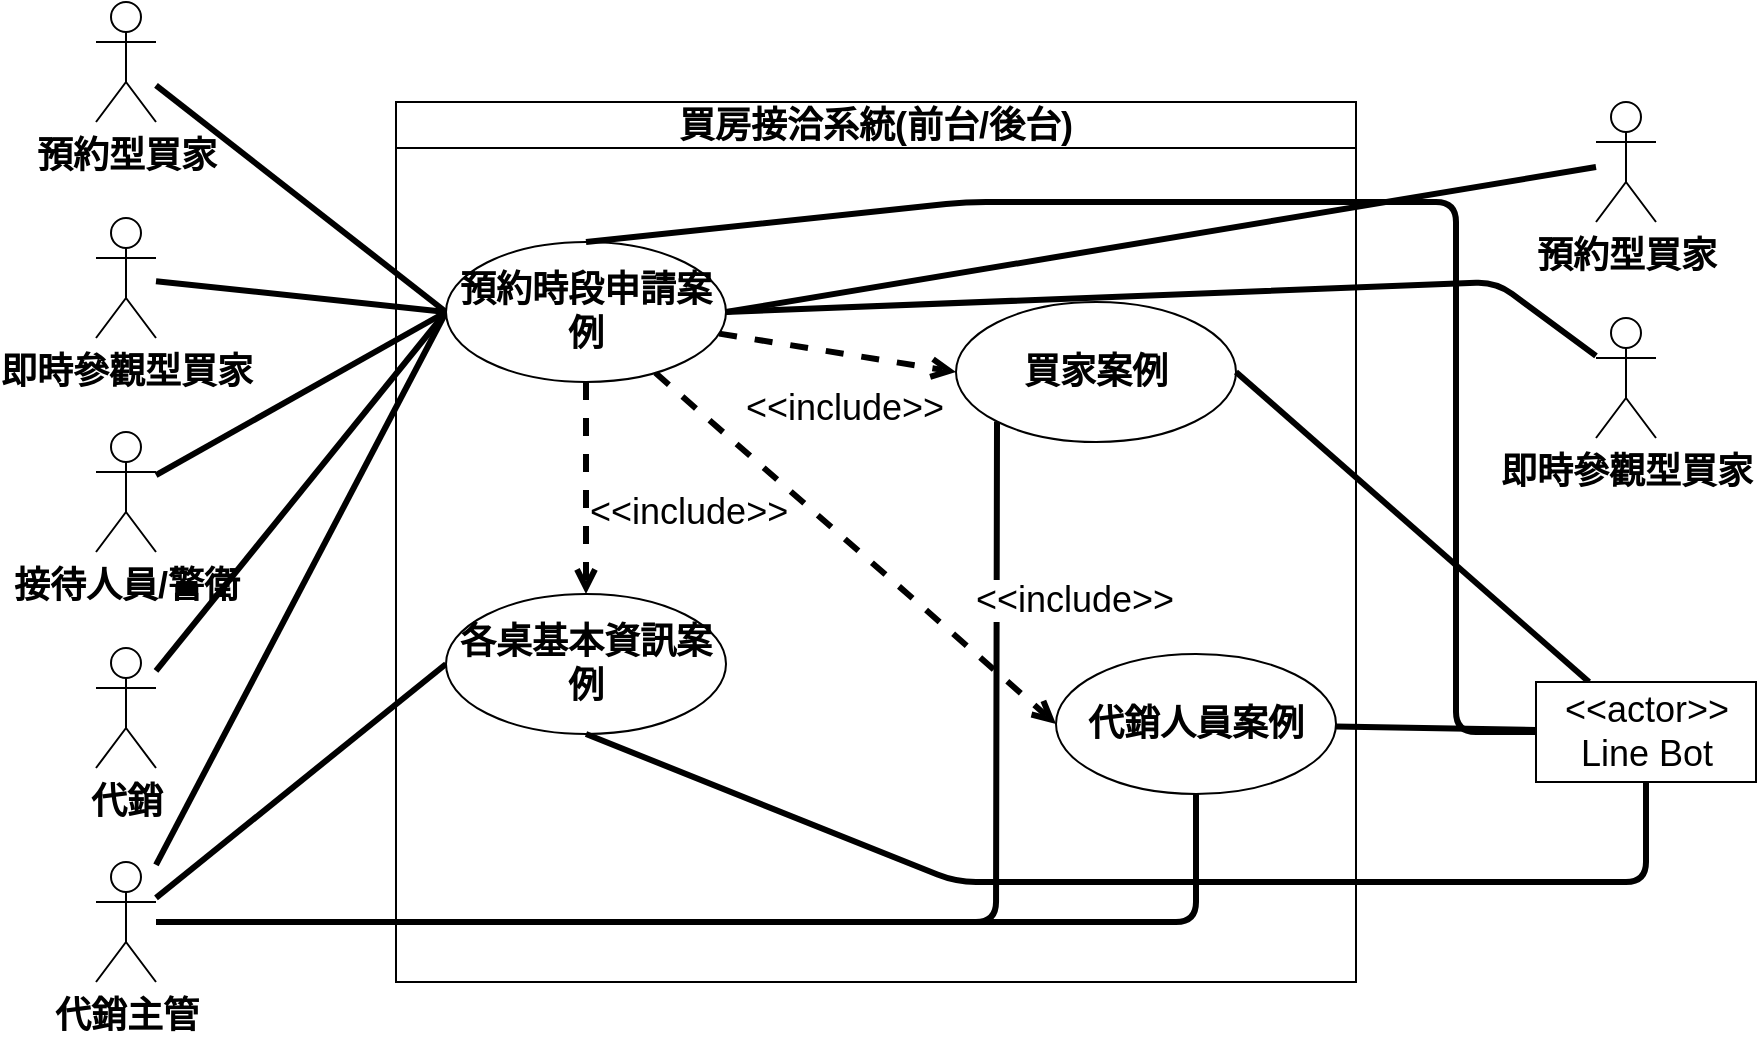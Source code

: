 <mxfile>
    <diagram id="ASTWp4ZXTidoFe2xOwB_" name="1b">
        <mxGraphModel dx="1420" dy="522" grid="1" gridSize="10" guides="1" tooltips="1" connect="1" arrows="1" fold="1" page="1" pageScale="1" pageWidth="1169" pageHeight="827" math="0" shadow="0">
            <root>
                <mxCell id="0"/>
                <mxCell id="1" parent="0"/>
                <mxCell id="R66rDqUyfR669g0r_bH6-25" style="edgeStyle=none;html=1;entryX=0;entryY=1;entryDx=0;entryDy=0;strokeWidth=3;fontSize=18;endArrow=none;endFill=0;" edge="1" parent="1" source="R66rDqUyfR669g0r_bH6-11" target="R66rDqUyfR669g0r_bH6-1">
                    <mxGeometry relative="1" as="geometry">
                        <Array as="points">
                            <mxPoint x="510" y="500"/>
                        </Array>
                    </mxGeometry>
                </mxCell>
                <mxCell id="R66rDqUyfR669g0r_bH6-16" style="edgeStyle=none;html=1;entryX=0;entryY=0.5;entryDx=0;entryDy=0;fontSize=18;endArrow=none;endFill=0;strokeWidth=3;" edge="1" parent="1" source="R66rDqUyfR669g0r_bH6-7" target="R66rDqUyfR669g0r_bH6-14">
                    <mxGeometry relative="1" as="geometry"/>
                </mxCell>
                <mxCell id="R66rDqUyfR669g0r_bH6-7" value="預約型買家" style="shape=umlActor;verticalLabelPosition=bottom;verticalAlign=top;html=1;fontSize=18;flipV=0;fontStyle=1" vertex="1" parent="1">
                    <mxGeometry x="60" y="40" width="30" height="60" as="geometry"/>
                </mxCell>
                <mxCell id="R66rDqUyfR669g0r_bH6-18" style="edgeStyle=none;html=1;entryX=0;entryY=0.5;entryDx=0;entryDy=0;strokeWidth=3;fontSize=18;endArrow=none;endFill=0;" edge="1" parent="1" source="R66rDqUyfR669g0r_bH6-8" target="R66rDqUyfR669g0r_bH6-14">
                    <mxGeometry relative="1" as="geometry"/>
                </mxCell>
                <mxCell id="R66rDqUyfR669g0r_bH6-8" value="即時參觀型買家&lt;br&gt;" style="shape=umlActor;verticalLabelPosition=bottom;verticalAlign=top;html=1;fontSize=18;flipV=0;fontStyle=1" vertex="1" parent="1">
                    <mxGeometry x="60" y="148" width="30" height="60" as="geometry"/>
                </mxCell>
                <mxCell id="R66rDqUyfR669g0r_bH6-19" style="edgeStyle=none;html=1;entryX=0;entryY=0.5;entryDx=0;entryDy=0;strokeWidth=3;fontSize=18;endArrow=none;endFill=0;" edge="1" parent="1" source="R66rDqUyfR669g0r_bH6-9" target="R66rDqUyfR669g0r_bH6-14">
                    <mxGeometry relative="1" as="geometry"/>
                </mxCell>
                <mxCell id="R66rDqUyfR669g0r_bH6-9" value="接待人員/警衛" style="shape=umlActor;verticalLabelPosition=bottom;verticalAlign=top;html=1;fontSize=18;flipV=0;fontStyle=1" vertex="1" parent="1">
                    <mxGeometry x="60" y="255" width="30" height="60" as="geometry"/>
                </mxCell>
                <mxCell id="R66rDqUyfR669g0r_bH6-20" style="edgeStyle=none;html=1;entryX=0;entryY=0.5;entryDx=0;entryDy=0;strokeWidth=3;fontSize=18;endArrow=none;endFill=0;" edge="1" parent="1" source="R66rDqUyfR669g0r_bH6-10" target="R66rDqUyfR669g0r_bH6-14">
                    <mxGeometry relative="1" as="geometry"/>
                </mxCell>
                <mxCell id="R66rDqUyfR669g0r_bH6-10" value="代銷" style="shape=umlActor;verticalLabelPosition=bottom;verticalAlign=top;html=1;fontSize=18;flipV=0;fontStyle=1" vertex="1" parent="1">
                    <mxGeometry x="60" y="363" width="30" height="60" as="geometry"/>
                </mxCell>
                <mxCell id="R66rDqUyfR669g0r_bH6-21" style="edgeStyle=none;html=1;entryX=0;entryY=0.5;entryDx=0;entryDy=0;strokeWidth=3;fontSize=18;endArrow=none;endFill=0;" edge="1" parent="1" source="R66rDqUyfR669g0r_bH6-11" target="R66rDqUyfR669g0r_bH6-14">
                    <mxGeometry relative="1" as="geometry"/>
                </mxCell>
                <mxCell id="R66rDqUyfR669g0r_bH6-23" style="edgeStyle=none;html=1;entryX=0;entryY=0.5;entryDx=0;entryDy=0;strokeWidth=3;fontSize=18;endArrow=none;endFill=0;" edge="1" parent="1" source="R66rDqUyfR669g0r_bH6-11" target="R66rDqUyfR669g0r_bH6-13">
                    <mxGeometry relative="1" as="geometry"/>
                </mxCell>
                <mxCell id="R66rDqUyfR669g0r_bH6-24" style="edgeStyle=none;html=1;entryX=0.5;entryY=1;entryDx=0;entryDy=0;strokeWidth=3;fontSize=18;endArrow=none;endFill=0;" edge="1" parent="1" source="R66rDqUyfR669g0r_bH6-11" target="R66rDqUyfR669g0r_bH6-3">
                    <mxGeometry relative="1" as="geometry">
                        <Array as="points">
                            <mxPoint x="610" y="500"/>
                        </Array>
                    </mxGeometry>
                </mxCell>
                <mxCell id="R66rDqUyfR669g0r_bH6-11" value="代銷主管" style="shape=umlActor;verticalLabelPosition=bottom;verticalAlign=top;html=1;fontSize=18;flipV=0;fontStyle=1" vertex="1" parent="1">
                    <mxGeometry x="60" y="470" width="30" height="60" as="geometry"/>
                </mxCell>
                <mxCell id="R66rDqUyfR669g0r_bH6-12" value="買房接洽系統(前台/後台)" style="swimlane;whiteSpace=wrap;html=1;fontSize=18;" vertex="1" parent="1">
                    <mxGeometry x="210" y="90" width="480" height="440" as="geometry"/>
                </mxCell>
                <mxCell id="R66rDqUyfR669g0r_bH6-13" value="&lt;font style=&quot;font-size: 18px;&quot;&gt;&lt;b&gt;各桌基本資訊案例&lt;/b&gt;&lt;/font&gt;" style="ellipse;whiteSpace=wrap;html=1;" vertex="1" parent="R66rDqUyfR669g0r_bH6-12">
                    <mxGeometry x="25" y="246" width="140" height="70" as="geometry"/>
                </mxCell>
                <mxCell id="R66rDqUyfR669g0r_bH6-3" value="&lt;font style=&quot;font-size: 18px;&quot;&gt;&lt;b&gt;代銷人員案例&lt;/b&gt;&lt;/font&gt;" style="ellipse;whiteSpace=wrap;html=1;" vertex="1" parent="R66rDqUyfR669g0r_bH6-12">
                    <mxGeometry x="330" y="276" width="140" height="70" as="geometry"/>
                </mxCell>
                <mxCell id="R66rDqUyfR669g0r_bH6-1" value="&lt;font style=&quot;font-size: 18px;&quot;&gt;&lt;b&gt;買家案例&lt;/b&gt;&lt;/font&gt;" style="ellipse;whiteSpace=wrap;html=1;" vertex="1" parent="R66rDqUyfR669g0r_bH6-12">
                    <mxGeometry x="280" y="100" width="140" height="70" as="geometry"/>
                </mxCell>
                <mxCell id="R66rDqUyfR669g0r_bH6-32" style="edgeStyle=none;html=1;entryX=0.5;entryY=0;entryDx=0;entryDy=0;strokeWidth=3;fontSize=18;endArrow=open;endFill=0;dashed=1;" edge="1" parent="R66rDqUyfR669g0r_bH6-12" source="R66rDqUyfR669g0r_bH6-14" target="R66rDqUyfR669g0r_bH6-13">
                    <mxGeometry relative="1" as="geometry"/>
                </mxCell>
                <mxCell id="R66rDqUyfR669g0r_bH6-33" value="&amp;lt;&amp;lt;include&amp;gt;&amp;gt;" style="edgeLabel;html=1;align=left;verticalAlign=middle;resizable=0;points=[];fontSize=18;" vertex="1" connectable="0" parent="R66rDqUyfR669g0r_bH6-32">
                    <mxGeometry x="-0.442" y="-1" relative="1" as="geometry">
                        <mxPoint x="1" y="35" as="offset"/>
                    </mxGeometry>
                </mxCell>
                <mxCell id="R66rDqUyfR669g0r_bH6-34" style="edgeStyle=none;html=1;entryX=0;entryY=0.5;entryDx=0;entryDy=0;dashed=1;strokeWidth=3;fontSize=18;endArrow=open;endFill=0;verticalAlign=top;" edge="1" parent="R66rDqUyfR669g0r_bH6-12" source="R66rDqUyfR669g0r_bH6-14" target="R66rDqUyfR669g0r_bH6-1">
                    <mxGeometry relative="1" as="geometry"/>
                </mxCell>
                <mxCell id="R66rDqUyfR669g0r_bH6-35" value="&amp;lt;&amp;lt;include&amp;gt;&amp;gt;" style="edgeLabel;html=1;align=center;verticalAlign=top;resizable=0;points=[];fontSize=18;" vertex="1" connectable="0" parent="R66rDqUyfR669g0r_bH6-34">
                    <mxGeometry x="0.35" relative="1" as="geometry">
                        <mxPoint x="-18" y="7" as="offset"/>
                    </mxGeometry>
                </mxCell>
                <mxCell id="R66rDqUyfR669g0r_bH6-36" style="edgeStyle=none;html=1;entryX=0;entryY=0.5;entryDx=0;entryDy=0;dashed=1;strokeWidth=3;fontSize=18;endArrow=open;endFill=0;" edge="1" parent="R66rDqUyfR669g0r_bH6-12" source="R66rDqUyfR669g0r_bH6-14" target="R66rDqUyfR669g0r_bH6-3">
                    <mxGeometry relative="1" as="geometry"/>
                </mxCell>
                <mxCell id="R66rDqUyfR669g0r_bH6-37" value="&amp;lt;&amp;lt;include&amp;gt;&amp;gt;" style="edgeLabel;html=1;align=center;verticalAlign=middle;resizable=0;points=[];fontSize=18;" vertex="1" connectable="0" parent="R66rDqUyfR669g0r_bH6-36">
                    <mxGeometry x="0.627" y="-1" relative="1" as="geometry">
                        <mxPoint x="47" y="-30" as="offset"/>
                    </mxGeometry>
                </mxCell>
                <mxCell id="R66rDqUyfR669g0r_bH6-14" value="&lt;font style=&quot;font-size: 18px;&quot;&gt;&lt;b&gt;預約時段申請案例&lt;/b&gt;&lt;/font&gt;" style="ellipse;whiteSpace=wrap;html=1;" vertex="1" parent="R66rDqUyfR669g0r_bH6-12">
                    <mxGeometry x="25" y="70" width="140" height="70" as="geometry"/>
                </mxCell>
                <mxCell id="R66rDqUyfR669g0r_bH6-26" style="edgeStyle=none;html=1;entryX=1;entryY=0.5;entryDx=0;entryDy=0;strokeWidth=3;fontSize=18;endArrow=none;endFill=0;" edge="1" parent="1" source="R66rDqUyfR669g0r_bH6-15" target="R66rDqUyfR669g0r_bH6-1">
                    <mxGeometry relative="1" as="geometry"/>
                </mxCell>
                <mxCell id="R66rDqUyfR669g0r_bH6-38" style="edgeStyle=none;html=1;strokeWidth=3;fontSize=18;endArrow=none;endFill=0;" edge="1" parent="1" source="R66rDqUyfR669g0r_bH6-15" target="R66rDqUyfR669g0r_bH6-3">
                    <mxGeometry relative="1" as="geometry"/>
                </mxCell>
                <mxCell id="R66rDqUyfR669g0r_bH6-39" style="edgeStyle=none;html=1;entryX=0.5;entryY=1;entryDx=0;entryDy=0;strokeWidth=3;fontSize=18;endArrow=none;endFill=0;" edge="1" parent="1" source="R66rDqUyfR669g0r_bH6-15" target="R66rDqUyfR669g0r_bH6-13">
                    <mxGeometry relative="1" as="geometry">
                        <Array as="points">
                            <mxPoint x="835" y="480"/>
                            <mxPoint x="490" y="480"/>
                        </Array>
                    </mxGeometry>
                </mxCell>
                <mxCell id="R66rDqUyfR669g0r_bH6-40" style="edgeStyle=none;html=1;entryX=0.5;entryY=0;entryDx=0;entryDy=0;strokeWidth=3;fontSize=18;endArrow=none;endFill=0;" edge="1" parent="1" source="R66rDqUyfR669g0r_bH6-15" target="R66rDqUyfR669g0r_bH6-14">
                    <mxGeometry relative="1" as="geometry">
                        <Array as="points">
                            <mxPoint x="740" y="405"/>
                            <mxPoint x="740" y="140"/>
                            <mxPoint x="495" y="140"/>
                        </Array>
                    </mxGeometry>
                </mxCell>
                <mxCell id="R66rDqUyfR669g0r_bH6-15" value="&amp;lt;&amp;lt;actor&amp;gt;&amp;gt;&lt;br&gt;Line Bot" style="html=1;fontSize=18;" vertex="1" parent="1">
                    <mxGeometry x="780" y="380" width="110" height="50" as="geometry"/>
                </mxCell>
                <mxCell id="R66rDqUyfR669g0r_bH6-30" style="edgeStyle=none;html=1;entryX=1;entryY=0.5;entryDx=0;entryDy=0;strokeWidth=3;fontSize=18;endArrow=none;endFill=0;" edge="1" parent="1" source="R66rDqUyfR669g0r_bH6-27" target="R66rDqUyfR669g0r_bH6-14">
                    <mxGeometry relative="1" as="geometry"/>
                </mxCell>
                <mxCell id="R66rDqUyfR669g0r_bH6-27" value="預約型買家" style="shape=umlActor;verticalLabelPosition=bottom;verticalAlign=top;html=1;fontSize=18;flipV=0;fontStyle=1" vertex="1" parent="1">
                    <mxGeometry x="810" y="90" width="30" height="60" as="geometry"/>
                </mxCell>
                <mxCell id="R66rDqUyfR669g0r_bH6-31" style="edgeStyle=none;html=1;entryX=1;entryY=0.5;entryDx=0;entryDy=0;strokeWidth=3;fontSize=18;endArrow=none;endFill=0;" edge="1" parent="1" source="R66rDqUyfR669g0r_bH6-28" target="R66rDqUyfR669g0r_bH6-14">
                    <mxGeometry relative="1" as="geometry">
                        <Array as="points">
                            <mxPoint x="760" y="180"/>
                        </Array>
                    </mxGeometry>
                </mxCell>
                <mxCell id="R66rDqUyfR669g0r_bH6-28" value="即時參觀型買家&lt;br&gt;" style="shape=umlActor;verticalLabelPosition=bottom;verticalAlign=top;html=1;fontSize=18;flipV=0;fontStyle=1" vertex="1" parent="1">
                    <mxGeometry x="810" y="198" width="30" height="60" as="geometry"/>
                </mxCell>
            </root>
        </mxGraphModel>
    </diagram>
    <diagram id="YNBZmlXG5lnyesX3e9GX" name="1d">
        <mxGraphModel dx="1102" dy="787" grid="1" gridSize="10" guides="1" tooltips="1" connect="1" arrows="1" fold="1" page="1" pageScale="1" pageWidth="827" pageHeight="1169" math="0" shadow="0">
            <root>
                <mxCell id="0"/>
                <mxCell id="1" parent="0"/>
            </root>
        </mxGraphModel>
    </diagram>
    <diagram id="AscKv5OJ8TlSJ3xA4gjY" name="2b">
        <mxGraphModel dx="1207" dy="444" grid="1" gridSize="10" guides="1" tooltips="1" connect="1" arrows="1" fold="1" page="1" pageScale="1" pageWidth="827" pageHeight="1169" math="0" shadow="0">
            <root>
                <mxCell id="0"/>
                <mxCell id="1" parent="0"/>
                <mxCell id="JCcPmYWOmD5JrleA-w_9-1" value="前台" style="swimlane;whiteSpace=wrap;html=1;" parent="1" vertex="1">
                    <mxGeometry x="110" y="100" width="220" height="200" as="geometry"/>
                </mxCell>
                <mxCell id="JCcPmYWOmD5JrleA-w_9-2" value="申請案例" style="ellipse;whiteSpace=wrap;html=1;" parent="JCcPmYWOmD5JrleA-w_9-1" vertex="1">
                    <mxGeometry x="50" y="70" width="120" height="60" as="geometry"/>
                </mxCell>
                <mxCell id="JCcPmYWOmD5JrleA-w_9-3" value="後台" style="swimlane;whiteSpace=wrap;html=1;" parent="1" vertex="1">
                    <mxGeometry x="110" y="350" width="220" height="170" as="geometry"/>
                </mxCell>
                <mxCell id="JCcPmYWOmD5JrleA-w_9-4" value="申請案例" style="ellipse;whiteSpace=wrap;html=1;" parent="JCcPmYWOmD5JrleA-w_9-3" vertex="1">
                    <mxGeometry x="50" y="70" width="120" height="60" as="geometry"/>
                </mxCell>
                <mxCell id="JCcPmYWOmD5JrleA-w_9-5" style="edgeStyle=none;html=1;endArrow=none;endFill=0;" parent="1" source="JCcPmYWOmD5JrleA-w_9-6" target="JCcPmYWOmD5JrleA-w_9-2" edge="1">
                    <mxGeometry relative="1" as="geometry"/>
                </mxCell>
                <mxCell id="JCcPmYWOmD5JrleA-w_9-6" value="申請人" style="shape=umlActor;verticalLabelPosition=bottom;verticalAlign=top;html=1;outlineConnect=0;" parent="1" vertex="1">
                    <mxGeometry x="40" y="169" width="30" height="60" as="geometry"/>
                </mxCell>
                <mxCell id="JCcPmYWOmD5JrleA-w_9-7" style="edgeStyle=none;html=1;entryX=0;entryY=0.5;entryDx=0;entryDy=0;endArrow=none;endFill=0;" parent="1" source="JCcPmYWOmD5JrleA-w_9-8" target="JCcPmYWOmD5JrleA-w_9-4" edge="1">
                    <mxGeometry relative="1" as="geometry"/>
                </mxCell>
                <mxCell id="JCcPmYWOmD5JrleA-w_9-8" value="申請人" style="shape=umlActor;verticalLabelPosition=bottom;verticalAlign=top;html=1;outlineConnect=0;" parent="1" vertex="1">
                    <mxGeometry x="50" y="420" width="30" height="60" as="geometry"/>
                </mxCell>
                <mxCell id="JCcPmYWOmD5JrleA-w_9-9" style="edgeStyle=none;html=1;entryX=1;entryY=0.5;entryDx=0;entryDy=0;endArrow=none;endFill=0;" parent="1" source="JCcPmYWOmD5JrleA-w_9-10" target="JCcPmYWOmD5JrleA-w_9-4" edge="1">
                    <mxGeometry relative="1" as="geometry"/>
                </mxCell>
                <mxCell id="JCcPmYWOmD5JrleA-w_9-10" value="&amp;lt;&amp;lt;actor&amp;gt;&amp;gt;&lt;br&gt;戶政事務所系統" style="rounded=0;whiteSpace=wrap;html=1;" parent="1" vertex="1">
                    <mxGeometry x="360" y="300" width="120" height="60" as="geometry"/>
                </mxCell>
                <mxCell id="JCcPmYWOmD5JrleA-w_9-11" style="edgeStyle=none;html=1;entryX=1;entryY=0.5;entryDx=0;entryDy=0;endArrow=none;endFill=0;" parent="1" source="JCcPmYWOmD5JrleA-w_9-12" target="JCcPmYWOmD5JrleA-w_9-4" edge="1">
                    <mxGeometry relative="1" as="geometry"/>
                </mxCell>
                <mxCell id="JCcPmYWOmD5JrleA-w_9-12" value="&amp;lt;&amp;lt;actor&amp;gt;&amp;gt;&lt;br&gt;健保局系統" style="rounded=0;whiteSpace=wrap;html=1;" parent="1" vertex="1">
                    <mxGeometry x="360" y="394" width="120" height="60" as="geometry"/>
                </mxCell>
                <mxCell id="JCcPmYWOmD5JrleA-w_9-13" style="edgeStyle=none;html=1;endArrow=none;endFill=0;" parent="1" source="JCcPmYWOmD5JrleA-w_9-14" edge="1">
                    <mxGeometry relative="1" as="geometry">
                        <mxPoint x="280" y="450" as="targetPoint"/>
                    </mxGeometry>
                </mxCell>
                <mxCell id="JCcPmYWOmD5JrleA-w_9-14" value="&amp;lt;&amp;lt;actor&amp;gt;&amp;gt;&lt;br&gt;銀行管理系統" style="rounded=0;whiteSpace=wrap;html=1;" parent="1" vertex="1">
                    <mxGeometry x="360" y="474" width="120" height="60" as="geometry"/>
                </mxCell>
            </root>
        </mxGraphModel>
    </diagram>
    <diagram id="jKp8lnFoO_ODNvvGuu6S" name="2d">
        <mxGraphModel dx="872" dy="688" grid="1" gridSize="10" guides="1" tooltips="1" connect="1" arrows="1" fold="1" page="1" pageScale="1" pageWidth="827" pageHeight="1169" math="0" shadow="0">
            <root>
                <mxCell id="0"/>
                <mxCell id="1" parent="0"/>
                <mxCell id="gDdTe_Zd4fGKzXuy0jV_-1" value="Form" style="swimlane;fontStyle=0;childLayout=stackLayout;horizontal=1;startSize=26;fillColor=none;horizontalStack=0;resizeParent=1;resizeParentMax=0;resizeLast=0;collapsible=1;marginBottom=0;fontSize=16;" vertex="1" parent="1">
                    <mxGeometry x="400" y="106" width="180" height="104" as="geometry"/>
                </mxCell>
                <mxCell id="gDdTe_Zd4fGKzXuy0jV_-2" value="id: int" style="text;strokeColor=none;fillColor=none;align=left;verticalAlign=top;spacingLeft=4;spacingRight=4;overflow=hidden;rotatable=0;points=[[0,0.5],[1,0.5]];portConstraint=eastwest;fontSize=16;" vertex="1" parent="gDdTe_Zd4fGKzXuy0jV_-1">
                    <mxGeometry y="26" width="180" height="26" as="geometry"/>
                </mxCell>
                <mxCell id="gDdTe_Zd4fGKzXuy0jV_-3" value="bankId: int" style="text;strokeColor=none;fillColor=none;align=left;verticalAlign=top;spacingLeft=4;spacingRight=4;overflow=hidden;rotatable=0;points=[[0,0.5],[1,0.5]];portConstraint=eastwest;fontSize=16;" vertex="1" parent="gDdTe_Zd4fGKzXuy0jV_-1">
                    <mxGeometry y="52" width="180" height="26" as="geometry"/>
                </mxCell>
                <mxCell id="gDdTe_Zd4fGKzXuy0jV_-4" value="bankAccount: string" style="text;strokeColor=none;fillColor=none;align=left;verticalAlign=top;spacingLeft=4;spacingRight=4;overflow=hidden;rotatable=0;points=[[0,0.5],[1,0.5]];portConstraint=eastwest;fontSize=16;" vertex="1" parent="gDdTe_Zd4fGKzXuy0jV_-1">
                    <mxGeometry y="78" width="180" height="26" as="geometry"/>
                </mxCell>
                <mxCell id="gDdTe_Zd4fGKzXuy0jV_-5" value="User" style="swimlane;fontStyle=0;childLayout=stackLayout;horizontal=1;startSize=26;fillColor=none;horizontalStack=0;resizeParent=1;resizeParentMax=0;resizeLast=0;collapsible=1;marginBottom=0;fontSize=16;" vertex="1" parent="1">
                    <mxGeometry x="80" y="80" width="180" height="156" as="geometry"/>
                </mxCell>
                <mxCell id="gDdTe_Zd4fGKzXuy0jV_-6" value="id: int" style="text;strokeColor=none;fillColor=none;align=left;verticalAlign=top;spacingLeft=4;spacingRight=4;overflow=hidden;rotatable=0;points=[[0,0.5],[1,0.5]];portConstraint=eastwest;fontSize=16;" vertex="1" parent="gDdTe_Zd4fGKzXuy0jV_-5">
                    <mxGeometry y="26" width="180" height="26" as="geometry"/>
                </mxCell>
                <mxCell id="gDdTe_Zd4fGKzXuy0jV_-7" value="Uid: string" style="text;strokeColor=none;fillColor=none;align=left;verticalAlign=top;spacingLeft=4;spacingRight=4;overflow=hidden;rotatable=0;points=[[0,0.5],[1,0.5]];portConstraint=eastwest;fontSize=16;" vertex="1" parent="gDdTe_Zd4fGKzXuy0jV_-5">
                    <mxGeometry y="52" width="180" height="26" as="geometry"/>
                </mxCell>
                <mxCell id="gDdTe_Zd4fGKzXuy0jV_-8" value="name: string" style="text;strokeColor=none;fillColor=none;align=left;verticalAlign=top;spacingLeft=4;spacingRight=4;overflow=hidden;rotatable=0;points=[[0,0.5],[1,0.5]];portConstraint=eastwest;fontSize=16;" vertex="1" parent="gDdTe_Zd4fGKzXuy0jV_-5">
                    <mxGeometry y="78" width="180" height="26" as="geometry"/>
                </mxCell>
                <mxCell id="gDdTe_Zd4fGKzXuy0jV_-9" value="phoneNumber: string" style="text;strokeColor=none;fillColor=none;align=left;verticalAlign=top;spacingLeft=4;spacingRight=4;overflow=hidden;rotatable=0;points=[[0,0.5],[1,0.5]];portConstraint=eastwest;fontSize=16;" vertex="1" parent="gDdTe_Zd4fGKzXuy0jV_-5">
                    <mxGeometry y="104" width="180" height="26" as="geometry"/>
                </mxCell>
                <mxCell id="gDdTe_Zd4fGKzXuy0jV_-10" value="cardId: string" style="text;strokeColor=none;fillColor=none;align=left;verticalAlign=top;spacingLeft=4;spacingRight=4;overflow=hidden;rotatable=0;points=[[0,0.5],[1,0.5]];portConstraint=eastwest;fontSize=16;" vertex="1" parent="gDdTe_Zd4fGKzXuy0jV_-5">
                    <mxGeometry y="130" width="180" height="26" as="geometry"/>
                </mxCell>
                <mxCell id="gDdTe_Zd4fGKzXuy0jV_-11" style="edgeStyle=none;html=1;entryX=0;entryY=0.5;entryDx=0;entryDy=0;endArrow=none;endFill=0;" edge="1" parent="1" source="gDdTe_Zd4fGKzXuy0jV_-8" target="gDdTe_Zd4fGKzXuy0jV_-3">
                    <mxGeometry relative="1" as="geometry"/>
                </mxCell>
                <mxCell id="gDdTe_Zd4fGKzXuy0jV_-12" value="1" style="edgeLabel;html=1;align=center;verticalAlign=top;resizable=0;points=[];fontSize=20;" vertex="1" connectable="0" parent="gDdTe_Zd4fGKzXuy0jV_-11">
                    <mxGeometry x="-0.694" y="-1" relative="1" as="geometry">
                        <mxPoint as="offset"/>
                    </mxGeometry>
                </mxCell>
                <mxCell id="gDdTe_Zd4fGKzXuy0jV_-13" value="1" style="edgeLabel;html=1;align=center;verticalAlign=top;resizable=0;points=[];fontSize=20;" vertex="1" connectable="0" parent="gDdTe_Zd4fGKzXuy0jV_-11">
                    <mxGeometry x="0.763" relative="1" as="geometry">
                        <mxPoint as="offset"/>
                    </mxGeometry>
                </mxCell>
                <mxCell id="gDdTe_Zd4fGKzXuy0jV_-14" value="Own" style="edgeLabel;html=1;align=center;verticalAlign=top;resizable=0;points=[];fontSize=20;" vertex="1" connectable="0" parent="gDdTe_Zd4fGKzXuy0jV_-11">
                    <mxGeometry x="0.263" relative="1" as="geometry">
                        <mxPoint as="offset"/>
                    </mxGeometry>
                </mxCell>
                <mxCell id="gDdTe_Zd4fGKzXuy0jV_-15" value="" style="triangle;whiteSpace=wrap;html=1;fontSize=16;rotation=120;" vertex="1" parent="1">
                    <mxGeometry x="370" y="140" width="10" height="13.34" as="geometry"/>
                </mxCell>
            </root>
        </mxGraphModel>
    </diagram>
</mxfile>
